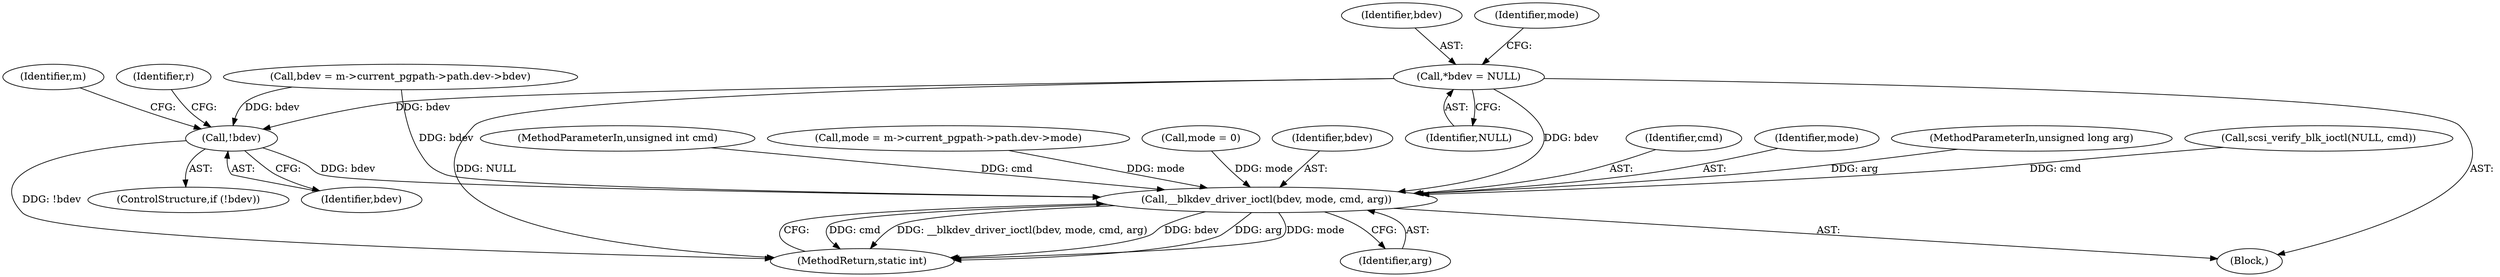 digraph "0_linux_ec8013beddd717d1740cfefb1a9b900deef85462_1@pointer" {
"1000115" [label="(Call,*bdev = NULL)"];
"1000178" [label="(Call,!bdev)"];
"1000209" [label="(Call,__blkdev_driver_ioctl(bdev, mode, cmd, arg))"];
"1000209" [label="(Call,__blkdev_driver_ioctl(bdev, mode, cmd, arg))"];
"1000187" [label="(Identifier,m)"];
"1000115" [label="(Call,*bdev = NULL)"];
"1000212" [label="(Identifier,cmd)"];
"1000178" [label="(Call,!bdev)"];
"1000211" [label="(Identifier,mode)"];
"1000146" [label="(Call,bdev = m->current_pgpath->path.dev->bdev)"];
"1000177" [label="(ControlStructure,if (!bdev))"];
"1000179" [label="(Identifier,bdev)"];
"1000181" [label="(Identifier,r)"];
"1000214" [label="(MethodReturn,static int)"];
"1000104" [label="(MethodParameterIn,unsigned long arg)"];
"1000213" [label="(Identifier,arg)"];
"1000116" [label="(Identifier,bdev)"];
"1000105" [label="(Block,)"];
"1000206" [label="(Call,scsi_verify_blk_ioctl(NULL, cmd))"];
"1000120" [label="(Identifier,mode)"];
"1000103" [label="(MethodParameterIn,unsigned int cmd)"];
"1000117" [label="(Identifier,NULL)"];
"1000157" [label="(Call,mode = m->current_pgpath->path.dev->mode)"];
"1000119" [label="(Call,mode = 0)"];
"1000210" [label="(Identifier,bdev)"];
"1000115" -> "1000105"  [label="AST: "];
"1000115" -> "1000117"  [label="CFG: "];
"1000116" -> "1000115"  [label="AST: "];
"1000117" -> "1000115"  [label="AST: "];
"1000120" -> "1000115"  [label="CFG: "];
"1000115" -> "1000214"  [label="DDG: NULL"];
"1000115" -> "1000178"  [label="DDG: bdev"];
"1000115" -> "1000209"  [label="DDG: bdev"];
"1000178" -> "1000177"  [label="AST: "];
"1000178" -> "1000179"  [label="CFG: "];
"1000179" -> "1000178"  [label="AST: "];
"1000181" -> "1000178"  [label="CFG: "];
"1000187" -> "1000178"  [label="CFG: "];
"1000178" -> "1000214"  [label="DDG: !bdev"];
"1000146" -> "1000178"  [label="DDG: bdev"];
"1000178" -> "1000209"  [label="DDG: bdev"];
"1000209" -> "1000105"  [label="AST: "];
"1000209" -> "1000213"  [label="CFG: "];
"1000210" -> "1000209"  [label="AST: "];
"1000211" -> "1000209"  [label="AST: "];
"1000212" -> "1000209"  [label="AST: "];
"1000213" -> "1000209"  [label="AST: "];
"1000214" -> "1000209"  [label="CFG: "];
"1000209" -> "1000214"  [label="DDG: cmd"];
"1000209" -> "1000214"  [label="DDG: __blkdev_driver_ioctl(bdev, mode, cmd, arg)"];
"1000209" -> "1000214"  [label="DDG: bdev"];
"1000209" -> "1000214"  [label="DDG: arg"];
"1000209" -> "1000214"  [label="DDG: mode"];
"1000146" -> "1000209"  [label="DDG: bdev"];
"1000157" -> "1000209"  [label="DDG: mode"];
"1000119" -> "1000209"  [label="DDG: mode"];
"1000206" -> "1000209"  [label="DDG: cmd"];
"1000103" -> "1000209"  [label="DDG: cmd"];
"1000104" -> "1000209"  [label="DDG: arg"];
}
